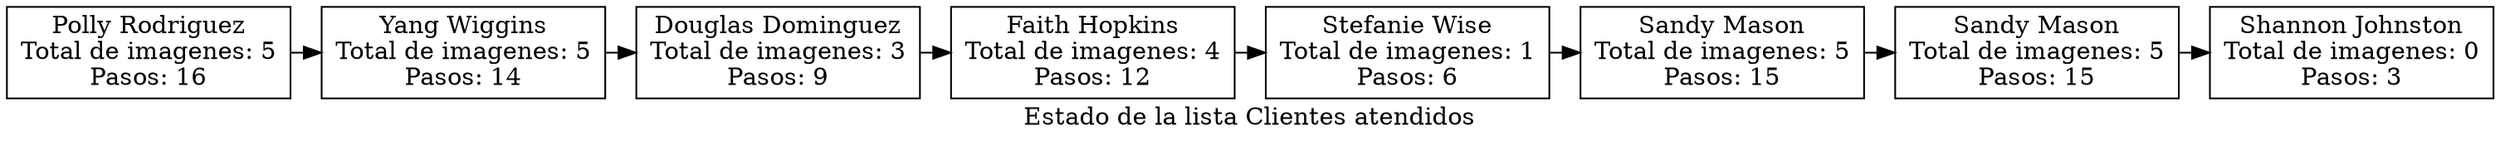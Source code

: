 digraph G{
label="Estado de la lista Clientes atendidos";
node[shape=box];
n791452441[label="Polly Rodriguez
Total de imagenes: 5
Pasos: 16"];
n834600351[label="Yang Wiggins
Total de imagenes: 5
Pasos: 14"];
n471910020[label="Douglas Dominguez
Total de imagenes: 3
Pasos: 9"];
n531885035[label="Faith Hopkins
Total de imagenes: 4
Pasos: 12"];
n1418481495[label="Stefanie Wise
Total de imagenes: 1
Pasos: 6"];
n303563356[label="Sandy Mason
Total de imagenes: 5
Pasos: 15"];
n135721597[label="Sandy Mason
Total de imagenes: 5
Pasos: 15"];
n142257191[label="Shannon Johnston
Total de imagenes: 0
Pasos: 3"];

{rank=same;
n791452441->n834600351;
n834600351->n471910020;
n471910020->n531885035;
n531885035->n1418481495;
n1418481495->n303563356;
n303563356->n135721597;
n135721597->n142257191;

}
}